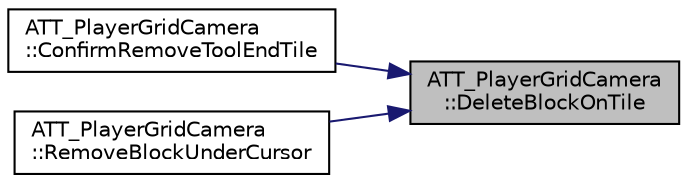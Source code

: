 digraph "ATT_PlayerGridCamera::DeleteBlockOnTile"
{
 // LATEX_PDF_SIZE
  edge [fontname="Helvetica",fontsize="10",labelfontname="Helvetica",labelfontsize="10"];
  node [fontname="Helvetica",fontsize="10",shape=record];
  rankdir="RL";
  Node32 [label="ATT_PlayerGridCamera\l::DeleteBlockOnTile",height=0.2,width=0.4,color="black", fillcolor="grey75", style="filled", fontcolor="black",tooltip="Calls DeleteBlockOnTile in BlockManager to delete the block or clear the zone a TileID."];
  Node32 -> Node33 [dir="back",color="midnightblue",fontsize="10",style="solid",fontname="Helvetica"];
  Node33 [label="ATT_PlayerGridCamera\l::ConfirmRemoveToolEndTile",height=0.2,width=0.4,color="black", fillcolor="white", style="filled",URL="$class_a_t_t___player_grid_camera.html#a26a23b23a58d5bbeab3359dcbd359b3a",tooltip="To be called when StartTile has been confirmed."];
  Node32 -> Node34 [dir="back",color="midnightblue",fontsize="10",style="solid",fontname="Helvetica"];
  Node34 [label="ATT_PlayerGridCamera\l::RemoveBlockUnderCursor",height=0.2,width=0.4,color="black", fillcolor="white", style="filled",URL="$class_a_t_t___player_grid_camera.html#a330aef5a0f8e06fa1d70aa07cdf72c3a",tooltip="Instantly deletes whatever is placed on the currently hovered tile."];
}

